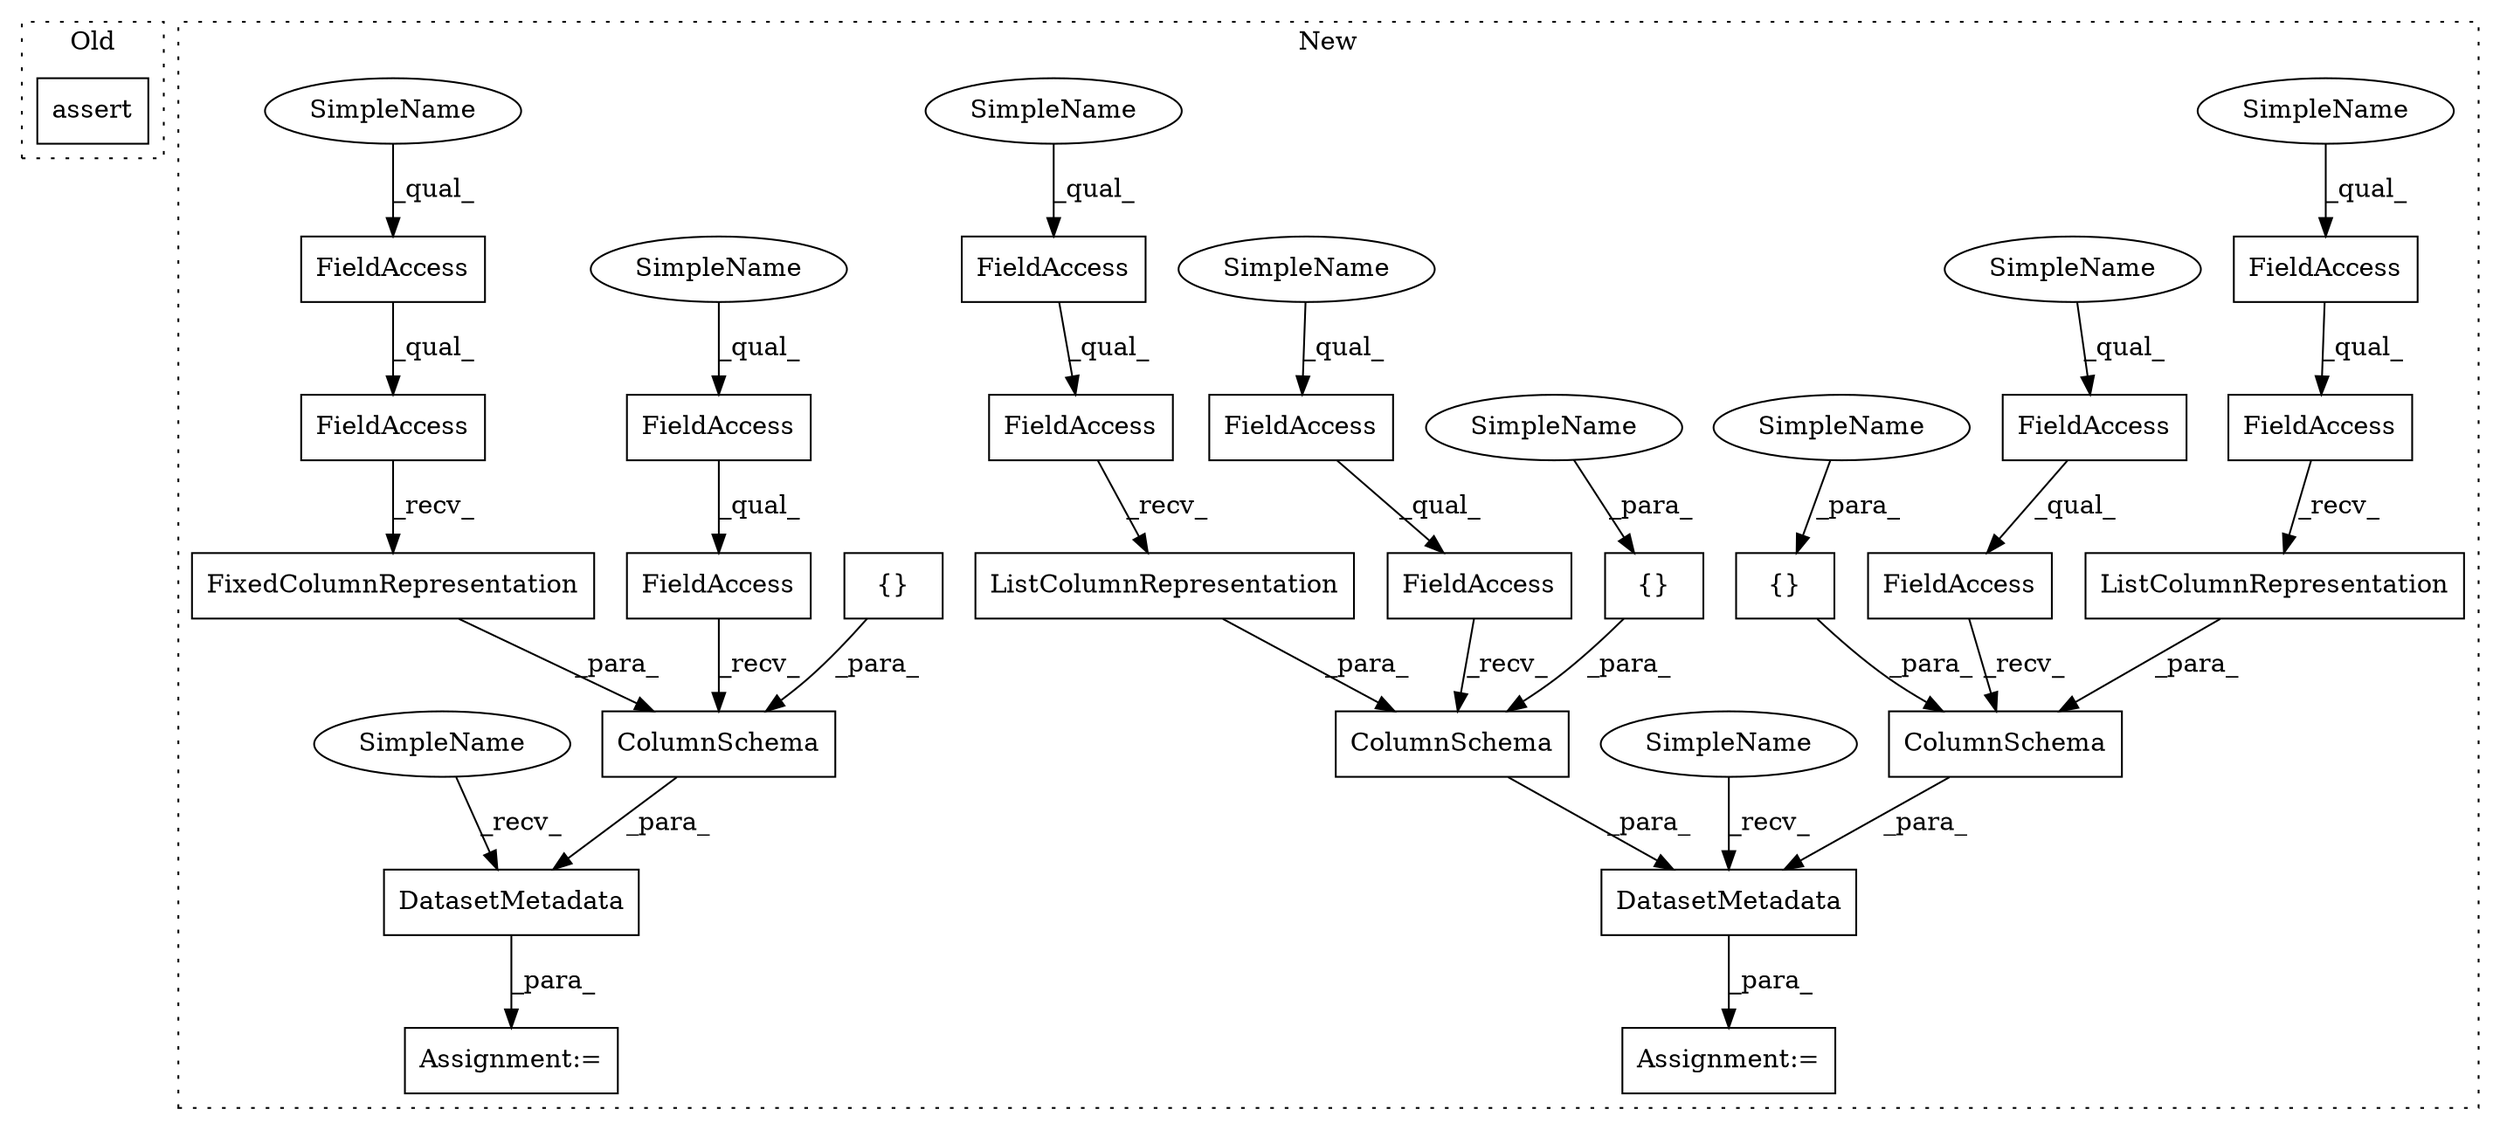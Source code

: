 digraph G {
subgraph cluster0 {
1 [label="assert" a="32" s="33069,33179" l="20,2" shape="box"];
label = "Old";
style="dotted";
}
subgraph cluster1 {
2 [label="ColumnSchema" a="32" s="59800,59920" l="13,1" shape="box"];
3 [label="{}" a="4" s="59839,59844" l="1,1" shape="box"];
4 [label="FieldAccess" a="22" s="59752" l="47" shape="box"];
5 [label="FieldAccess" a="22" s="59752" l="32" shape="box"];
6 [label="FieldAccess" a="22" s="59846" l="32" shape="box"];
7 [label="FieldAccess" a="22" s="59846" l="47" shape="box"];
8 [label="FieldAccess" a="22" s="59277" l="32" shape="box"];
9 [label="FieldAccess" a="22" s="59368" l="32" shape="box"];
10 [label="FieldAccess" a="22" s="59277" l="47" shape="box"];
11 [label="FieldAccess" a="22" s="59368" l="47" shape="box"];
12 [label="DatasetMetadata" a="32" s="59720,60101" l="16,1" shape="box"];
13 [label="ColumnSchema" a="32" s="59325,59443" l="13,1" shape="box"];
14 [label="{}" a="4" s="59365" l="2" shape="box"];
15 [label="DatasetMetadata" a="32" s="59250,59445" l="16,1" shape="box"];
16 [label="Assignment:=" a="7" s="59702" l="1" shape="box"];
17 [label="FieldAccess" a="22" s="60025" l="32" shape="box"];
18 [label="FieldAccess" a="22" s="60025" l="47" shape="box"];
19 [label="FieldAccess" a="22" s="59931" l="32" shape="box"];
20 [label="FieldAccess" a="22" s="59931" l="47" shape="box"];
21 [label="FixedColumnRepresentation" a="32" s="59416" l="27" shape="box"];
22 [label="{}" a="4" s="60018,60023" l="1,1" shape="box"];
23 [label="ColumnSchema" a="32" s="59979,60099" l="13,1" shape="box"];
24 [label="ListColumnRepresentation" a="32" s="60073" l="26" shape="box"];
25 [label="ListColumnRepresentation" a="32" s="59894" l="26" shape="box"];
26 [label="Assignment:=" a="7" s="59232" l="1" shape="box"];
27 [label="SimpleName" a="42" s="59277" l="20" shape="ellipse"];
28 [label="SimpleName" a="42" s="59846" l="20" shape="ellipse"];
29 [label="SimpleName" a="42" s="59931" l="20" shape="ellipse"];
30 [label="SimpleName" a="42" s="60025" l="20" shape="ellipse"];
31 [label="SimpleName" a="42" s="59368" l="20" shape="ellipse"];
32 [label="SimpleName" a="42" s="59752" l="20" shape="ellipse"];
33 [label="SimpleName" a="42" s="59840" l="4" shape="ellipse"];
34 [label="SimpleName" a="42" s="60019" l="4" shape="ellipse"];
35 [label="SimpleName" a="42" s="59703" l="16" shape="ellipse"];
36 [label="SimpleName" a="42" s="59233" l="16" shape="ellipse"];
label = "New";
style="dotted";
}
2 -> 12 [label="_para_"];
3 -> 2 [label="_para_"];
4 -> 2 [label="_recv_"];
5 -> 4 [label="_qual_"];
6 -> 7 [label="_qual_"];
7 -> 25 [label="_recv_"];
8 -> 10 [label="_qual_"];
9 -> 11 [label="_qual_"];
10 -> 13 [label="_recv_"];
11 -> 21 [label="_recv_"];
12 -> 16 [label="_para_"];
13 -> 15 [label="_para_"];
14 -> 13 [label="_para_"];
15 -> 26 [label="_para_"];
17 -> 18 [label="_qual_"];
18 -> 24 [label="_recv_"];
19 -> 20 [label="_qual_"];
20 -> 23 [label="_recv_"];
21 -> 13 [label="_para_"];
22 -> 23 [label="_para_"];
23 -> 12 [label="_para_"];
24 -> 23 [label="_para_"];
25 -> 2 [label="_para_"];
27 -> 8 [label="_qual_"];
28 -> 6 [label="_qual_"];
29 -> 19 [label="_qual_"];
30 -> 17 [label="_qual_"];
31 -> 9 [label="_qual_"];
32 -> 5 [label="_qual_"];
33 -> 3 [label="_para_"];
34 -> 22 [label="_para_"];
35 -> 12 [label="_recv_"];
36 -> 15 [label="_recv_"];
}